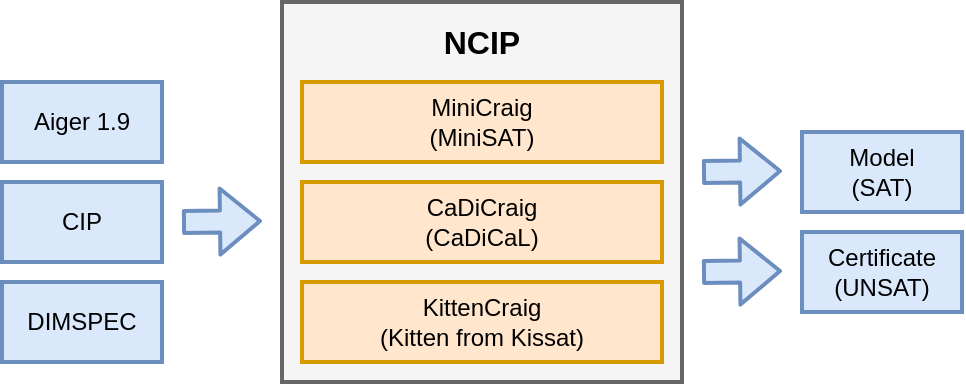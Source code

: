 <mxfile version="14.1.8" type="device"><diagram id="zStQ5BL2hsYeXQg5VG1C" name="Page-1"><mxGraphModel dx="1086" dy="806" grid="1" gridSize="10" guides="1" tooltips="1" connect="1" arrows="1" fold="1" page="1" pageScale="1" pageWidth="1169" pageHeight="827" math="0" shadow="0"><root><mxCell id="0"/><mxCell id="1" parent="0"/><mxCell id="L_z0psuBfZrp41mm4S9a-1" value="Aiger 1.9" style="rounded=0;whiteSpace=wrap;html=1;strokeWidth=2;fillColor=#dae8fc;strokeColor=#6c8ebf;" vertex="1" parent="1"><mxGeometry x="40" y="80" width="80" height="40" as="geometry"/></mxCell><mxCell id="L_z0psuBfZrp41mm4S9a-2" value="CIP" style="rounded=0;whiteSpace=wrap;html=1;strokeWidth=2;fillColor=#dae8fc;strokeColor=#6c8ebf;" vertex="1" parent="1"><mxGeometry x="40" y="130" width="80" height="40" as="geometry"/></mxCell><mxCell id="L_z0psuBfZrp41mm4S9a-3" value="DIMSPEC" style="rounded=0;whiteSpace=wrap;html=1;strokeWidth=2;fillColor=#dae8fc;strokeColor=#6c8ebf;" vertex="1" parent="1"><mxGeometry x="40" y="180" width="80" height="40" as="geometry"/></mxCell><mxCell id="L_z0psuBfZrp41mm4S9a-4" value="" style="shape=flexArrow;endArrow=classic;html=1;strokeWidth=2;fillColor=#dae8fc;strokeColor=#6c8ebf;" edge="1" parent="1"><mxGeometry width="50" height="50" relative="1" as="geometry"><mxPoint x="130" y="150" as="sourcePoint"/><mxPoint x="170" y="149.5" as="targetPoint"/></mxGeometry></mxCell><mxCell id="L_z0psuBfZrp41mm4S9a-5" value="" style="rounded=0;whiteSpace=wrap;html=1;strokeWidth=2;fillColor=#f5f5f5;strokeColor=#666666;fontColor=#333333;" vertex="1" parent="1"><mxGeometry x="180" y="40" width="200" height="190" as="geometry"/></mxCell><mxCell id="L_z0psuBfZrp41mm4S9a-6" value="MiniCraig&lt;br&gt;(MiniSAT)" style="rounded=0;whiteSpace=wrap;html=1;strokeWidth=2;fillColor=#ffe6cc;strokeColor=#d79b00;" vertex="1" parent="1"><mxGeometry x="190" y="80" width="180" height="40" as="geometry"/></mxCell><mxCell id="L_z0psuBfZrp41mm4S9a-9" value="CaDiCraig&lt;br&gt;(CaDiCaL)" style="rounded=0;whiteSpace=wrap;html=1;strokeWidth=2;fillColor=#ffe6cc;strokeColor=#d79b00;" vertex="1" parent="1"><mxGeometry x="190" y="130" width="180" height="40" as="geometry"/></mxCell><mxCell id="L_z0psuBfZrp41mm4S9a-10" value="KittenCraig&lt;br&gt;(Kitten from Kissat)" style="rounded=0;whiteSpace=wrap;html=1;strokeWidth=2;fillColor=#ffe6cc;strokeColor=#d79b00;" vertex="1" parent="1"><mxGeometry x="190" y="180" width="180" height="40" as="geometry"/></mxCell><mxCell id="L_z0psuBfZrp41mm4S9a-12" value="NCIP" style="text;html=1;strokeColor=none;fillColor=none;align=center;verticalAlign=middle;whiteSpace=wrap;rounded=0;fontSize=16;fontStyle=1;strokeWidth=2;" vertex="1" parent="1"><mxGeometry x="180" y="40" width="200" height="40" as="geometry"/></mxCell><mxCell id="L_z0psuBfZrp41mm4S9a-14" value="Model&lt;br&gt;(SAT)" style="rounded=0;whiteSpace=wrap;html=1;strokeWidth=2;fillColor=#dae8fc;strokeColor=#6c8ebf;" vertex="1" parent="1"><mxGeometry x="440" y="105" width="80" height="40" as="geometry"/></mxCell><mxCell id="L_z0psuBfZrp41mm4S9a-15" value="Certificate&lt;br&gt;(UNSAT)" style="rounded=0;whiteSpace=wrap;html=1;strokeWidth=2;fillColor=#dae8fc;strokeColor=#6c8ebf;" vertex="1" parent="1"><mxGeometry x="440" y="155" width="80" height="40" as="geometry"/></mxCell><mxCell id="L_z0psuBfZrp41mm4S9a-16" value="" style="shape=flexArrow;endArrow=classic;html=1;strokeWidth=2;fillColor=#dae8fc;strokeColor=#6c8ebf;" edge="1" parent="1"><mxGeometry width="50" height="50" relative="1" as="geometry"><mxPoint x="390" y="125" as="sourcePoint"/><mxPoint x="430" y="124.5" as="targetPoint"/></mxGeometry></mxCell><mxCell id="L_z0psuBfZrp41mm4S9a-17" value="" style="shape=flexArrow;endArrow=classic;html=1;strokeWidth=2;fillColor=#dae8fc;strokeColor=#6c8ebf;" edge="1" parent="1"><mxGeometry width="50" height="50" relative="1" as="geometry"><mxPoint x="390" y="175" as="sourcePoint"/><mxPoint x="430" y="174.5" as="targetPoint"/></mxGeometry></mxCell></root></mxGraphModel></diagram></mxfile>